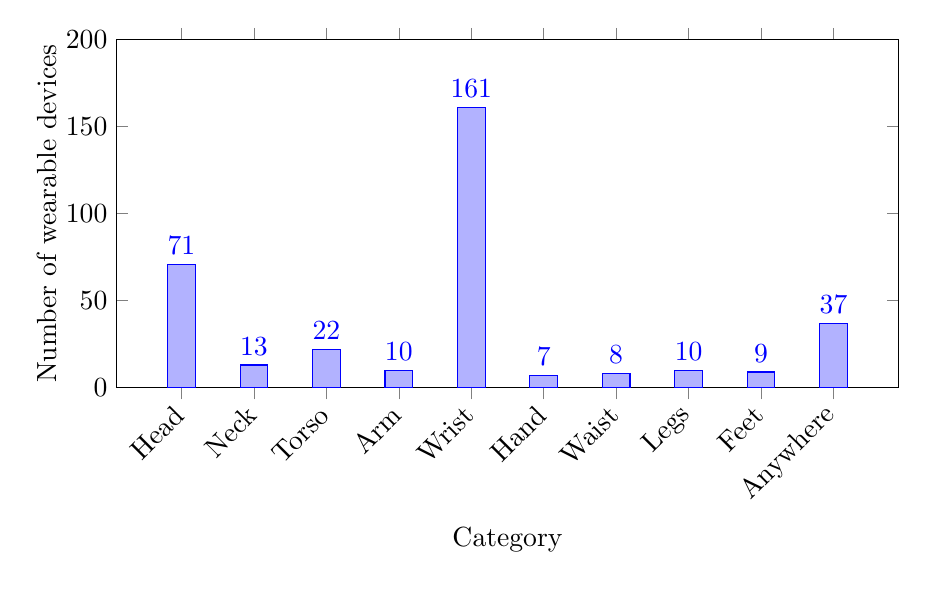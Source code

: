 \begin{tikzpicture}
\begin{axis}[
    height=6cm,
    width=0.95\textwidth,
    xlabel={Category},
    xticklabel style={rotate=45, anchor=east, yshift=-0.5ex},
    ylabel={Number of wearable devices},
    yticklabel style={align=right,inner sep=0pt,xshift=-0.3em},
    nodes near coords align={vertical},
    nodes near coords,
    xtick=data,
    symbolic x coords={Head,Neck,Torso,Arm,Wrist,Hand,Waist,Legs,Feet,Anywhere},
    ybar,
    ymax=200,
    ymin=0,
    ]
    \addplot coordinates {(Head,71) (Neck,13) (Torso,22) (Arm,10) (Wrist,161) (Hand,7) (Waist,8) (Legs,10) (Feet,9) (Anywhere,37)};
\end{axis}
  

\end{tikzpicture}